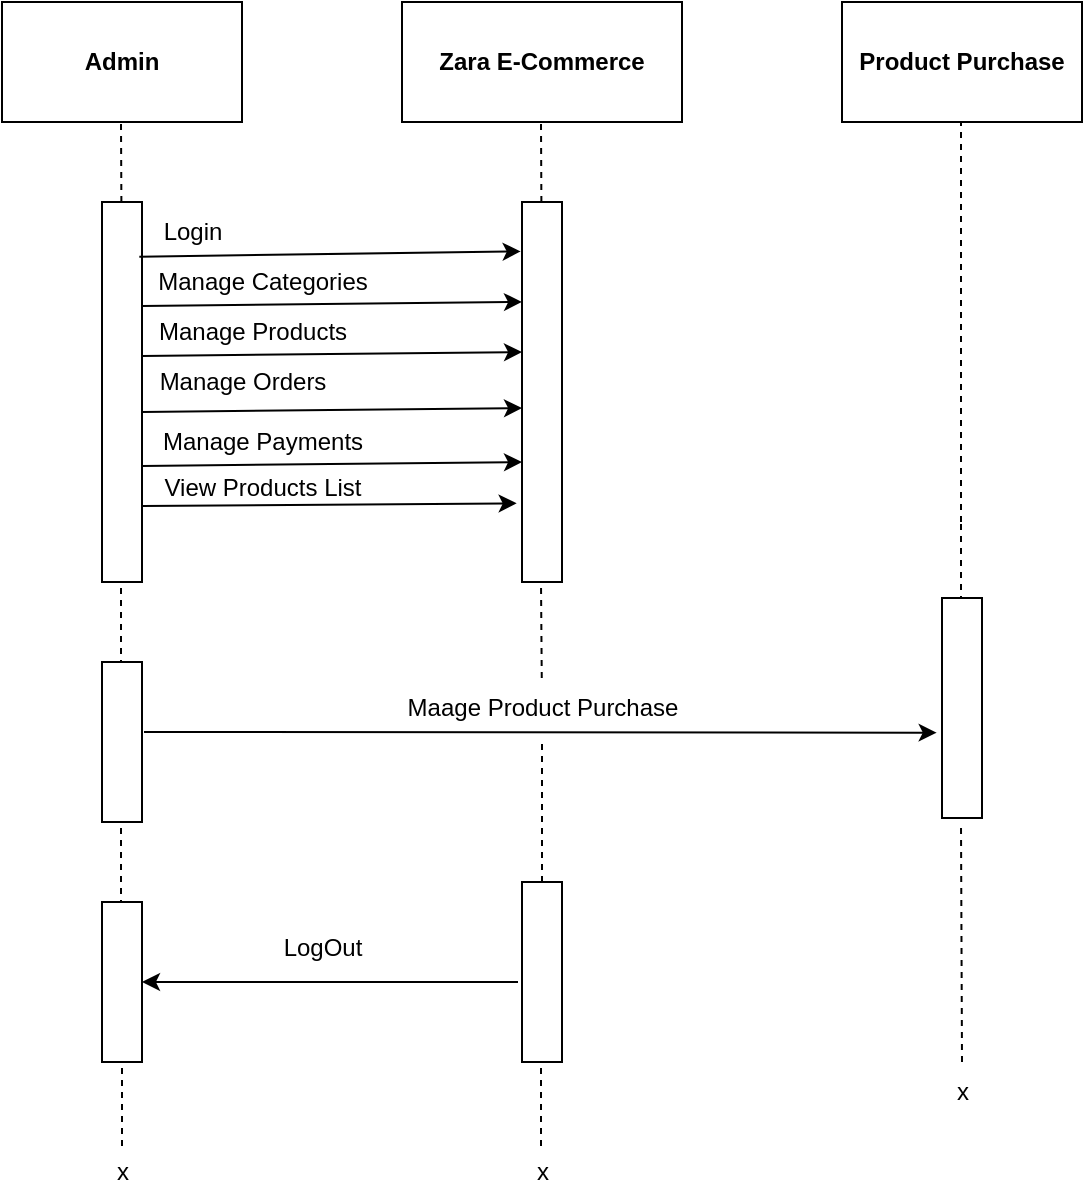 <mxfile version="24.7.17">
  <diagram name="Page-1" id="w56JgRabkQpUtKV6fged">
    <mxGraphModel dx="794" dy="454" grid="1" gridSize="10" guides="1" tooltips="1" connect="1" arrows="1" fold="1" page="1" pageScale="1" pageWidth="850" pageHeight="1100" math="0" shadow="0">
      <root>
        <mxCell id="0" />
        <mxCell id="1" parent="0" />
        <mxCell id="mP_f7RHpqaWVsAlCO_Qy-1" value="&lt;b&gt;Admin&lt;/b&gt;" style="rounded=0;whiteSpace=wrap;html=1;" parent="1" vertex="1">
          <mxGeometry x="130" y="430" width="120" height="60" as="geometry" />
        </mxCell>
        <mxCell id="mP_f7RHpqaWVsAlCO_Qy-2" value="Zara E-Commerce" style="rounded=0;whiteSpace=wrap;html=1;fontStyle=1" parent="1" vertex="1">
          <mxGeometry x="330" y="430" width="140" height="60" as="geometry" />
        </mxCell>
        <mxCell id="mP_f7RHpqaWVsAlCO_Qy-3" value="Product Purchase" style="rounded=0;whiteSpace=wrap;html=1;fontStyle=1" parent="1" vertex="1">
          <mxGeometry x="550" y="430" width="120" height="60" as="geometry" />
        </mxCell>
        <mxCell id="mP_f7RHpqaWVsAlCO_Qy-5" value="" style="endArrow=none;dashed=1;html=1;rounded=0;entryX=0.361;entryY=1.056;entryDx=0;entryDy=0;entryPerimeter=0;" parent="1" edge="1">
          <mxGeometry width="50" height="50" relative="1" as="geometry">
            <mxPoint x="189.84" y="560" as="sourcePoint" />
            <mxPoint x="189.5" y="490" as="targetPoint" />
          </mxGeometry>
        </mxCell>
        <mxCell id="mP_f7RHpqaWVsAlCO_Qy-6" value="" style="rounded=0;whiteSpace=wrap;html=1;rotation=90;" parent="1" vertex="1">
          <mxGeometry x="95" y="615" width="190" height="20" as="geometry" />
        </mxCell>
        <mxCell id="mP_f7RHpqaWVsAlCO_Qy-7" value="" style="endArrow=none;dashed=1;html=1;rounded=0;entryX=0.361;entryY=1.056;entryDx=0;entryDy=0;entryPerimeter=0;" parent="1" edge="1">
          <mxGeometry width="50" height="50" relative="1" as="geometry">
            <mxPoint x="399.84" y="560" as="sourcePoint" />
            <mxPoint x="399.5" y="490" as="targetPoint" />
          </mxGeometry>
        </mxCell>
        <mxCell id="mP_f7RHpqaWVsAlCO_Qy-8" value="" style="rounded=0;whiteSpace=wrap;html=1;rotation=90;" parent="1" vertex="1">
          <mxGeometry x="305" y="615" width="190" height="20" as="geometry" />
        </mxCell>
        <mxCell id="mP_f7RHpqaWVsAlCO_Qy-9" value="" style="endArrow=classic;html=1;rounded=0;exitX=-0.027;exitY=0.911;exitDx=0;exitDy=0;entryX=0.13;entryY=1.033;entryDx=0;entryDy=0;entryPerimeter=0;exitPerimeter=0;" parent="1" source="mP_f7RHpqaWVsAlCO_Qy-10" target="mP_f7RHpqaWVsAlCO_Qy-8" edge="1">
          <mxGeometry width="50" height="50" relative="1" as="geometry">
            <mxPoint x="360" y="630" as="sourcePoint" />
            <mxPoint x="410" y="580" as="targetPoint" />
          </mxGeometry>
        </mxCell>
        <mxCell id="mP_f7RHpqaWVsAlCO_Qy-10" value="Login" style="text;html=1;align=center;verticalAlign=middle;resizable=0;points=[];autosize=1;strokeColor=none;fillColor=none;" parent="1" vertex="1">
          <mxGeometry x="200" y="530" width="50" height="30" as="geometry" />
        </mxCell>
        <mxCell id="mP_f7RHpqaWVsAlCO_Qy-11" value="" style="endArrow=classic;html=1;rounded=0;exitX=0.14;exitY=-0.233;exitDx=0;exitDy=0;entryX=0.263;entryY=1;entryDx=0;entryDy=0;entryPerimeter=0;exitPerimeter=0;" parent="1" target="mP_f7RHpqaWVsAlCO_Qy-8" edge="1">
          <mxGeometry width="50" height="50" relative="1" as="geometry">
            <mxPoint x="200" y="582" as="sourcePoint" />
            <mxPoint x="384" y="580" as="targetPoint" />
          </mxGeometry>
        </mxCell>
        <mxCell id="mP_f7RHpqaWVsAlCO_Qy-12" value="Manage Categories" style="text;html=1;align=center;verticalAlign=middle;resizable=0;points=[];autosize=1;strokeColor=none;fillColor=none;" parent="1" vertex="1">
          <mxGeometry x="195" y="555" width="130" height="30" as="geometry" />
        </mxCell>
        <mxCell id="mP_f7RHpqaWVsAlCO_Qy-15" value="" style="endArrow=classic;html=1;rounded=0;exitX=0.14;exitY=-0.233;exitDx=0;exitDy=0;entryX=0.263;entryY=1;entryDx=0;entryDy=0;entryPerimeter=0;exitPerimeter=0;" parent="1" edge="1">
          <mxGeometry width="50" height="50" relative="1" as="geometry">
            <mxPoint x="200" y="607" as="sourcePoint" />
            <mxPoint x="390" y="605" as="targetPoint" />
          </mxGeometry>
        </mxCell>
        <mxCell id="mP_f7RHpqaWVsAlCO_Qy-16" value="" style="endArrow=classic;html=1;rounded=0;exitX=0.14;exitY=-0.233;exitDx=0;exitDy=0;entryX=0.263;entryY=1;entryDx=0;entryDy=0;entryPerimeter=0;exitPerimeter=0;" parent="1" edge="1">
          <mxGeometry width="50" height="50" relative="1" as="geometry">
            <mxPoint x="200" y="635" as="sourcePoint" />
            <mxPoint x="390" y="633" as="targetPoint" />
          </mxGeometry>
        </mxCell>
        <mxCell id="mP_f7RHpqaWVsAlCO_Qy-17" value="Manage Products" style="text;html=1;align=center;verticalAlign=middle;resizable=0;points=[];autosize=1;strokeColor=none;fillColor=none;" parent="1" vertex="1">
          <mxGeometry x="195" y="580" width="120" height="30" as="geometry" />
        </mxCell>
        <mxCell id="mP_f7RHpqaWVsAlCO_Qy-19" value="Manage Orders" style="text;html=1;align=center;verticalAlign=middle;resizable=0;points=[];autosize=1;strokeColor=none;fillColor=none;" parent="1" vertex="1">
          <mxGeometry x="195" y="605" width="110" height="30" as="geometry" />
        </mxCell>
        <mxCell id="mP_f7RHpqaWVsAlCO_Qy-20" value="" style="endArrow=classic;html=1;rounded=0;exitX=0.14;exitY=-0.233;exitDx=0;exitDy=0;entryX=0.263;entryY=1;entryDx=0;entryDy=0;entryPerimeter=0;exitPerimeter=0;" parent="1" edge="1">
          <mxGeometry width="50" height="50" relative="1" as="geometry">
            <mxPoint x="200" y="662" as="sourcePoint" />
            <mxPoint x="390" y="660" as="targetPoint" />
          </mxGeometry>
        </mxCell>
        <mxCell id="mP_f7RHpqaWVsAlCO_Qy-21" value="" style="endArrow=classic;html=1;rounded=0;exitX=0.14;exitY=-0.233;exitDx=0;exitDy=0;entryX=0.793;entryY=1.133;entryDx=0;entryDy=0;entryPerimeter=0;exitPerimeter=0;" parent="1" target="mP_f7RHpqaWVsAlCO_Qy-8" edge="1">
          <mxGeometry width="50" height="50" relative="1" as="geometry">
            <mxPoint x="200" y="682" as="sourcePoint" />
            <mxPoint x="390" y="680" as="targetPoint" />
          </mxGeometry>
        </mxCell>
        <mxCell id="mP_f7RHpqaWVsAlCO_Qy-23" value="Manage Payments" style="text;html=1;align=center;verticalAlign=middle;resizable=0;points=[];autosize=1;strokeColor=none;fillColor=none;" parent="1" vertex="1">
          <mxGeometry x="200" y="635" width="120" height="30" as="geometry" />
        </mxCell>
        <mxCell id="mP_f7RHpqaWVsAlCO_Qy-24" value="View Products List" style="text;html=1;align=center;verticalAlign=middle;resizable=0;points=[];autosize=1;strokeColor=none;fillColor=none;" parent="1" vertex="1">
          <mxGeometry x="200" y="658" width="120" height="30" as="geometry" />
        </mxCell>
        <mxCell id="mP_f7RHpqaWVsAlCO_Qy-27" value="" style="endArrow=none;dashed=1;html=1;rounded=0;" parent="1" edge="1">
          <mxGeometry width="50" height="50" relative="1" as="geometry">
            <mxPoint x="609.5" y="690" as="sourcePoint" />
            <mxPoint x="609.5" y="490" as="targetPoint" />
          </mxGeometry>
        </mxCell>
        <mxCell id="mP_f7RHpqaWVsAlCO_Qy-28" value="" style="endArrow=none;dashed=1;html=1;rounded=0;" parent="1" edge="1">
          <mxGeometry width="50" height="50" relative="1" as="geometry">
            <mxPoint x="189.5" y="780" as="sourcePoint" />
            <mxPoint x="189.5" y="720" as="targetPoint" />
          </mxGeometry>
        </mxCell>
        <mxCell id="mP_f7RHpqaWVsAlCO_Qy-29" value="" style="rounded=0;whiteSpace=wrap;html=1;rotation=90;" parent="1" vertex="1">
          <mxGeometry x="150" y="790" width="80" height="20" as="geometry" />
        </mxCell>
        <mxCell id="mP_f7RHpqaWVsAlCO_Qy-30" value="" style="endArrow=none;dashed=1;html=1;rounded=0;" parent="1" edge="1">
          <mxGeometry width="50" height="50" relative="1" as="geometry">
            <mxPoint x="189.5" y="900" as="sourcePoint" />
            <mxPoint x="189.5" y="840" as="targetPoint" />
          </mxGeometry>
        </mxCell>
        <mxCell id="mP_f7RHpqaWVsAlCO_Qy-31" value="" style="rounded=0;whiteSpace=wrap;html=1;rotation=90;" parent="1" vertex="1">
          <mxGeometry x="150" y="910" width="80" height="20" as="geometry" />
        </mxCell>
        <mxCell id="mP_f7RHpqaWVsAlCO_Qy-32" value="" style="endArrow=none;dashed=1;html=1;rounded=0;" parent="1" edge="1">
          <mxGeometry width="50" height="50" relative="1" as="geometry">
            <mxPoint x="609.5" y="748" as="sourcePoint" />
            <mxPoint x="609.5" y="688" as="targetPoint" />
          </mxGeometry>
        </mxCell>
        <mxCell id="mP_f7RHpqaWVsAlCO_Qy-33" value="" style="rounded=0;whiteSpace=wrap;html=1;rotation=90;" parent="1" vertex="1">
          <mxGeometry x="555" y="773" width="110" height="20" as="geometry" />
        </mxCell>
        <mxCell id="mP_f7RHpqaWVsAlCO_Qy-34" value="" style="endArrow=classic;html=1;rounded=0;entryX=0.612;entryY=1.133;entryDx=0;entryDy=0;entryPerimeter=0;" parent="1" target="mP_f7RHpqaWVsAlCO_Qy-33" edge="1">
          <mxGeometry width="50" height="50" relative="1" as="geometry">
            <mxPoint x="201" y="795" as="sourcePoint" />
            <mxPoint x="600" y="800" as="targetPoint" />
          </mxGeometry>
        </mxCell>
        <mxCell id="mP_f7RHpqaWVsAlCO_Qy-35" value="" style="endArrow=none;dashed=1;html=1;rounded=0;" parent="1" source="mP_f7RHpqaWVsAlCO_Qy-37" edge="1">
          <mxGeometry width="50" height="50" relative="1" as="geometry">
            <mxPoint x="400" y="880" as="sourcePoint" />
            <mxPoint x="399.5" y="720" as="targetPoint" />
          </mxGeometry>
        </mxCell>
        <mxCell id="mP_f7RHpqaWVsAlCO_Qy-36" value="" style="rounded=0;whiteSpace=wrap;html=1;rotation=90;" parent="1" vertex="1">
          <mxGeometry x="355" y="905" width="90" height="20" as="geometry" />
        </mxCell>
        <mxCell id="mP_f7RHpqaWVsAlCO_Qy-38" value="" style="endArrow=none;dashed=1;html=1;rounded=0;" parent="1" target="mP_f7RHpqaWVsAlCO_Qy-37" edge="1">
          <mxGeometry width="50" height="50" relative="1" as="geometry">
            <mxPoint x="400" y="870" as="sourcePoint" />
            <mxPoint x="399.5" y="720" as="targetPoint" />
          </mxGeometry>
        </mxCell>
        <mxCell id="mP_f7RHpqaWVsAlCO_Qy-37" value="Maage Product Purchase" style="text;html=1;align=center;verticalAlign=middle;resizable=0;points=[];autosize=1;strokeColor=none;fillColor=none;" parent="1" vertex="1">
          <mxGeometry x="320" y="768" width="160" height="30" as="geometry" />
        </mxCell>
        <mxCell id="mP_f7RHpqaWVsAlCO_Qy-39" value="" style="endArrow=classic;html=1;rounded=0;entryX=0.5;entryY=0;entryDx=0;entryDy=0;" parent="1" target="mP_f7RHpqaWVsAlCO_Qy-31" edge="1">
          <mxGeometry width="50" height="50" relative="1" as="geometry">
            <mxPoint x="388" y="920" as="sourcePoint" />
            <mxPoint x="410" y="830" as="targetPoint" />
          </mxGeometry>
        </mxCell>
        <mxCell id="mP_f7RHpqaWVsAlCO_Qy-40" value="LogOut" style="text;html=1;align=center;verticalAlign=middle;resizable=0;points=[];autosize=1;strokeColor=none;fillColor=none;" parent="1" vertex="1">
          <mxGeometry x="260" y="888" width="60" height="30" as="geometry" />
        </mxCell>
        <mxCell id="mP_f7RHpqaWVsAlCO_Qy-41" value="" style="endArrow=none;dashed=1;html=1;rounded=0;" parent="1" edge="1">
          <mxGeometry width="50" height="50" relative="1" as="geometry">
            <mxPoint x="610" y="960" as="sourcePoint" />
            <mxPoint x="609.5" y="840" as="targetPoint" />
          </mxGeometry>
        </mxCell>
        <mxCell id="mP_f7RHpqaWVsAlCO_Qy-46" value="" style="endArrow=none;dashed=1;html=1;rounded=0;entryX=1;entryY=0.5;entryDx=0;entryDy=0;" parent="1" target="mP_f7RHpqaWVsAlCO_Qy-31" edge="1">
          <mxGeometry width="50" height="50" relative="1" as="geometry">
            <mxPoint x="190" y="1002" as="sourcePoint" />
            <mxPoint x="215.43" y="960" as="targetPoint" />
          </mxGeometry>
        </mxCell>
        <mxCell id="mP_f7RHpqaWVsAlCO_Qy-47" value="" style="endArrow=none;dashed=1;html=1;rounded=0;entryX=1;entryY=0.5;entryDx=0;entryDy=0;" parent="1" edge="1">
          <mxGeometry width="50" height="50" relative="1" as="geometry">
            <mxPoint x="399.5" y="1002" as="sourcePoint" />
            <mxPoint x="399.5" y="960" as="targetPoint" />
          </mxGeometry>
        </mxCell>
        <mxCell id="mP_f7RHpqaWVsAlCO_Qy-50" value="x" style="text;html=1;align=center;verticalAlign=middle;resizable=0;points=[];autosize=1;strokeColor=none;fillColor=none;" parent="1" vertex="1">
          <mxGeometry x="175" y="1000" width="30" height="30" as="geometry" />
        </mxCell>
        <mxCell id="mP_f7RHpqaWVsAlCO_Qy-51" value="x" style="text;html=1;align=center;verticalAlign=middle;resizable=0;points=[];autosize=1;strokeColor=none;fillColor=none;" parent="1" vertex="1">
          <mxGeometry x="385" y="1000" width="30" height="30" as="geometry" />
        </mxCell>
        <mxCell id="mP_f7RHpqaWVsAlCO_Qy-52" value="x" style="text;html=1;align=center;verticalAlign=middle;resizable=0;points=[];autosize=1;strokeColor=none;fillColor=none;" parent="1" vertex="1">
          <mxGeometry x="595" y="960" width="30" height="30" as="geometry" />
        </mxCell>
      </root>
    </mxGraphModel>
  </diagram>
</mxfile>
